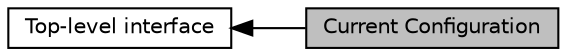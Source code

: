 digraph "Current Configuration"
{
  edge [fontname="Helvetica",fontsize="10",labelfontname="Helvetica",labelfontsize="10"];
  node [fontname="Helvetica",fontsize="10",shape=box];
  rankdir=LR;
  Node1 [label="Current Configuration",height=0.2,width=0.4,color="black", fillcolor="grey75", style="filled", fontcolor="black",tooltip=" "];
  Node2 [label="Top-level interface",height=0.2,width=0.4,color="black", fillcolor="white", style="filled",URL="$group__xrif__interface.html",tooltip="The top-level interface to the XRIF library."];
  Node2->Node1 [shape=plaintext, dir="back", style="solid"];
}
